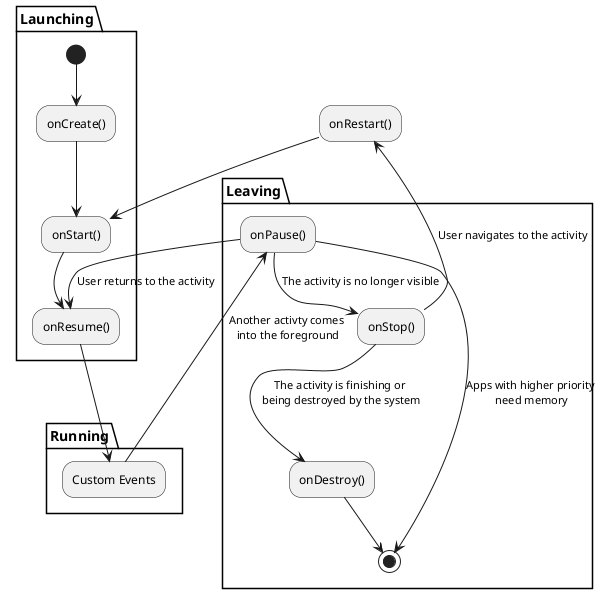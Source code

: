@startuml

partition Launching {
(*) --> "onCreate()"
--> "onStart()"
--> "onResume()"
}
partition Running {
"onResume()" --> "Custom Events"
}
partition Leaving {
"Custom Events" -->[Another activty comes\n into the foreground] "onPause()"
"onPause()" -->[User returns to the activity] "onResume()"
"onPause()" -->[The activity is no longer visible] "onStop()"
"onStop()" -->[The activity is finishing or\n being destroyed by the system] "onDestroy()"
"onDestroy()" --> (*)
"onPause()" -->[Apps with higher priority\n need memory] (*)
}
"onStop()" -->[User navigates to the activity] "onRestart()"
"onRestart()" --> "onStart()"

@enduml